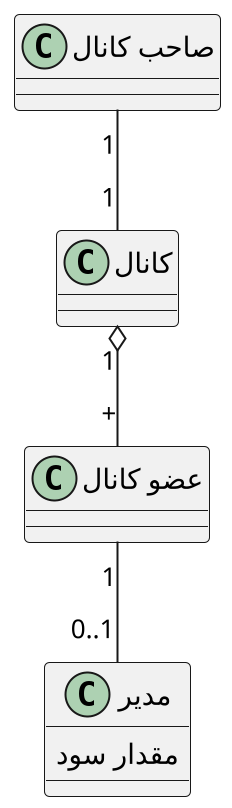 @startuml set_manager_profit

scale 2
skinparam DefaultFontName B Nazanin
skinparam ArrowMessageAlignment right

class "صاحب کانال" as owner {
}

class "کانال" as chanel {
}

class "عضو کانال" as member {
}

class "مدیر" as manager {
    مقدار سود
}

owner "1" -- "1" chanel
chanel "1" o-- "+" member
member "1" -- "0..1" manager


@enduml
